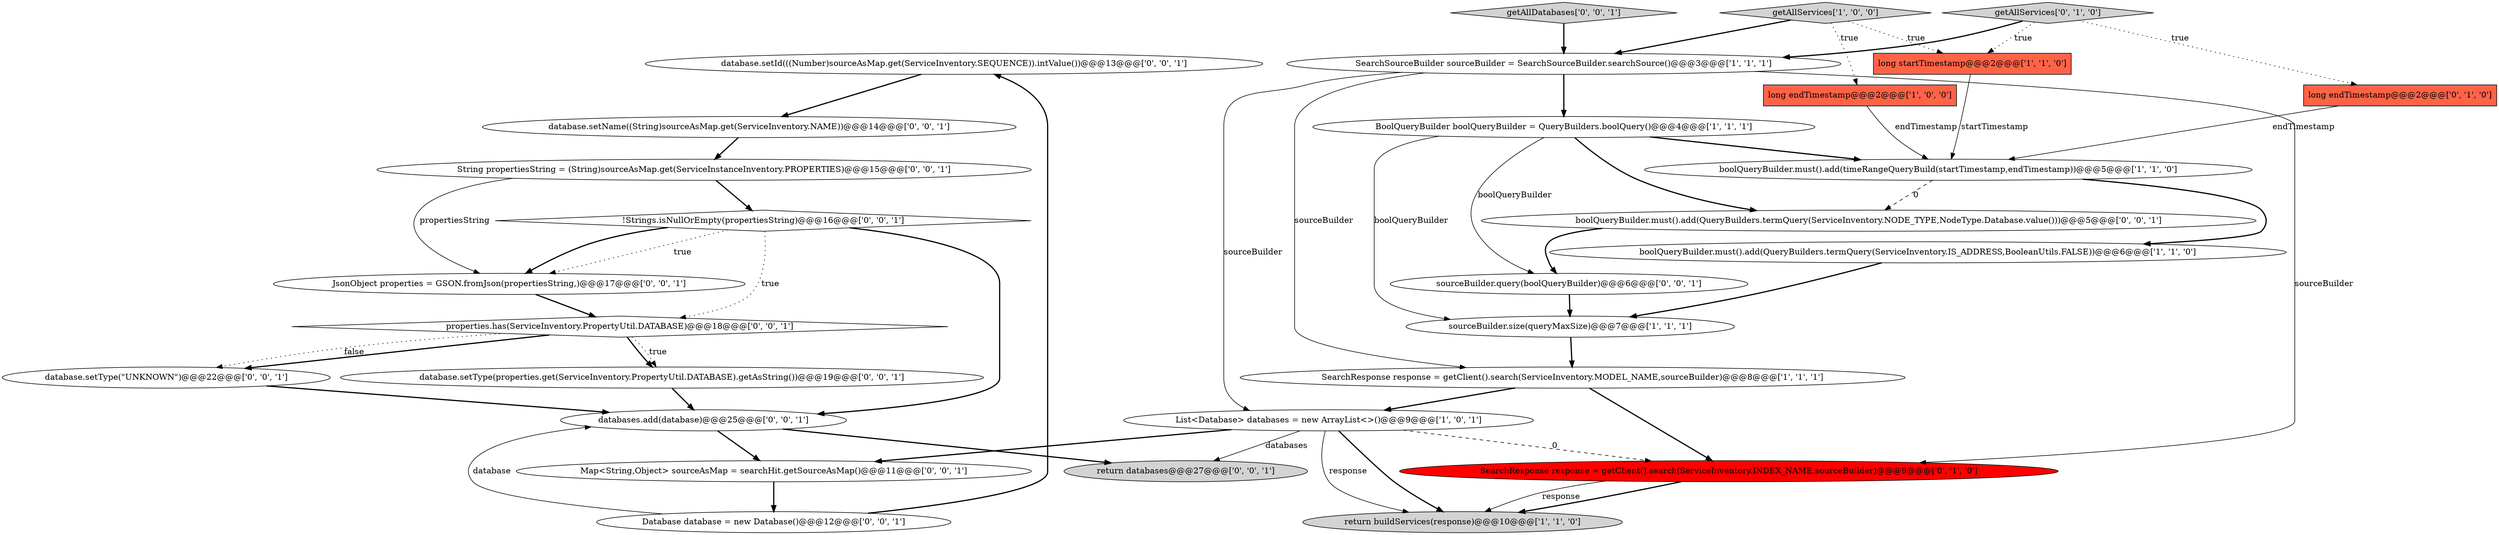 digraph {
27 [style = filled, label = "database.setId(((Number)sourceAsMap.get(ServiceInventory.SEQUENCE)).intValue())@@@13@@@['0', '0', '1']", fillcolor = white, shape = ellipse image = "AAA0AAABBB3BBB"];
21 [style = filled, label = "Database database = new Database()@@@12@@@['0', '0', '1']", fillcolor = white, shape = ellipse image = "AAA0AAABBB3BBB"];
13 [style = filled, label = "getAllServices['0', '1', '0']", fillcolor = lightgray, shape = diamond image = "AAA0AAABBB2BBB"];
7 [style = filled, label = "long startTimestamp@@@2@@@['1', '1', '0']", fillcolor = tomato, shape = box image = "AAA0AAABBB1BBB"];
2 [style = filled, label = "sourceBuilder.size(queryMaxSize)@@@7@@@['1', '1', '1']", fillcolor = white, shape = ellipse image = "AAA0AAABBB1BBB"];
17 [style = filled, label = "databases.add(database)@@@25@@@['0', '0', '1']", fillcolor = white, shape = ellipse image = "AAA0AAABBB3BBB"];
14 [style = filled, label = "Map<String,Object> sourceAsMap = searchHit.getSourceAsMap()@@@11@@@['0', '0', '1']", fillcolor = white, shape = ellipse image = "AAA0AAABBB3BBB"];
20 [style = filled, label = "properties.has(ServiceInventory.PropertyUtil.DATABASE)@@@18@@@['0', '0', '1']", fillcolor = white, shape = diamond image = "AAA0AAABBB3BBB"];
23 [style = filled, label = "boolQueryBuilder.must().add(QueryBuilders.termQuery(ServiceInventory.NODE_TYPE,NodeType.Database.value()))@@@5@@@['0', '0', '1']", fillcolor = white, shape = ellipse image = "AAA0AAABBB3BBB"];
15 [style = filled, label = "getAllDatabases['0', '0', '1']", fillcolor = lightgray, shape = diamond image = "AAA0AAABBB3BBB"];
1 [style = filled, label = "boolQueryBuilder.must().add(QueryBuilders.termQuery(ServiceInventory.IS_ADDRESS,BooleanUtils.FALSE))@@@6@@@['1', '1', '0']", fillcolor = white, shape = ellipse image = "AAA0AAABBB1BBB"];
11 [style = filled, label = "SearchResponse response = getClient().search(ServiceInventory.INDEX_NAME,sourceBuilder)@@@9@@@['0', '1', '0']", fillcolor = red, shape = ellipse image = "AAA1AAABBB2BBB"];
9 [style = filled, label = "boolQueryBuilder.must().add(timeRangeQueryBuild(startTimestamp,endTimestamp))@@@5@@@['1', '1', '0']", fillcolor = white, shape = ellipse image = "AAA0AAABBB1BBB"];
26 [style = filled, label = "database.setType(properties.get(ServiceInventory.PropertyUtil.DATABASE).getAsString())@@@19@@@['0', '0', '1']", fillcolor = white, shape = ellipse image = "AAA0AAABBB3BBB"];
12 [style = filled, label = "long endTimestamp@@@2@@@['0', '1', '0']", fillcolor = tomato, shape = box image = "AAA0AAABBB2BBB"];
8 [style = filled, label = "List<Database> databases = new ArrayList<>()@@@9@@@['1', '0', '1']", fillcolor = white, shape = ellipse image = "AAA0AAABBB1BBB"];
28 [style = filled, label = "database.setType(\"UNKNOWN\")@@@22@@@['0', '0', '1']", fillcolor = white, shape = ellipse image = "AAA0AAABBB3BBB"];
24 [style = filled, label = "database.setName((String)sourceAsMap.get(ServiceInventory.NAME))@@@14@@@['0', '0', '1']", fillcolor = white, shape = ellipse image = "AAA0AAABBB3BBB"];
25 [style = filled, label = "String propertiesString = (String)sourceAsMap.get(ServiceInstanceInventory.PROPERTIES)@@@15@@@['0', '0', '1']", fillcolor = white, shape = ellipse image = "AAA0AAABBB3BBB"];
3 [style = filled, label = "long endTimestamp@@@2@@@['1', '0', '0']", fillcolor = tomato, shape = box image = "AAA0AAABBB1BBB"];
16 [style = filled, label = "!Strings.isNullOrEmpty(propertiesString)@@@16@@@['0', '0', '1']", fillcolor = white, shape = diamond image = "AAA0AAABBB3BBB"];
0 [style = filled, label = "getAllServices['1', '0', '0']", fillcolor = lightgray, shape = diamond image = "AAA0AAABBB1BBB"];
5 [style = filled, label = "BoolQueryBuilder boolQueryBuilder = QueryBuilders.boolQuery()@@@4@@@['1', '1', '1']", fillcolor = white, shape = ellipse image = "AAA0AAABBB1BBB"];
10 [style = filled, label = "SearchSourceBuilder sourceBuilder = SearchSourceBuilder.searchSource()@@@3@@@['1', '1', '1']", fillcolor = white, shape = ellipse image = "AAA0AAABBB1BBB"];
19 [style = filled, label = "JsonObject properties = GSON.fromJson(propertiesString,)@@@17@@@['0', '0', '1']", fillcolor = white, shape = ellipse image = "AAA0AAABBB3BBB"];
22 [style = filled, label = "return databases@@@27@@@['0', '0', '1']", fillcolor = lightgray, shape = ellipse image = "AAA0AAABBB3BBB"];
4 [style = filled, label = "SearchResponse response = getClient().search(ServiceInventory.MODEL_NAME,sourceBuilder)@@@8@@@['1', '1', '1']", fillcolor = white, shape = ellipse image = "AAA0AAABBB1BBB"];
6 [style = filled, label = "return buildServices(response)@@@10@@@['1', '1', '0']", fillcolor = lightgray, shape = ellipse image = "AAA0AAABBB1BBB"];
18 [style = filled, label = "sourceBuilder.query(boolQueryBuilder)@@@6@@@['0', '0', '1']", fillcolor = white, shape = ellipse image = "AAA0AAABBB3BBB"];
8->22 [style = solid, label="databases"];
13->10 [style = bold, label=""];
16->19 [style = dotted, label="true"];
15->10 [style = bold, label=""];
5->9 [style = bold, label=""];
5->23 [style = bold, label=""];
26->17 [style = bold, label=""];
21->27 [style = bold, label=""];
13->12 [style = dotted, label="true"];
10->8 [style = solid, label="sourceBuilder"];
20->26 [style = bold, label=""];
19->20 [style = bold, label=""];
12->9 [style = solid, label="endTimestamp"];
11->6 [style = bold, label=""];
20->28 [style = bold, label=""];
3->9 [style = solid, label="endTimestamp"];
20->26 [style = dotted, label="true"];
8->14 [style = bold, label=""];
16->20 [style = dotted, label="true"];
8->6 [style = bold, label=""];
13->7 [style = dotted, label="true"];
16->17 [style = bold, label=""];
11->6 [style = solid, label="response"];
18->2 [style = bold, label=""];
16->19 [style = bold, label=""];
17->22 [style = bold, label=""];
25->16 [style = bold, label=""];
10->4 [style = solid, label="sourceBuilder"];
2->4 [style = bold, label=""];
9->23 [style = dashed, label="0"];
0->10 [style = bold, label=""];
10->5 [style = bold, label=""];
7->9 [style = solid, label="startTimestamp"];
5->2 [style = solid, label="boolQueryBuilder"];
17->14 [style = bold, label=""];
25->19 [style = solid, label="propertiesString"];
24->25 [style = bold, label=""];
28->17 [style = bold, label=""];
4->8 [style = bold, label=""];
27->24 [style = bold, label=""];
5->18 [style = solid, label="boolQueryBuilder"];
1->2 [style = bold, label=""];
0->3 [style = dotted, label="true"];
20->28 [style = dotted, label="false"];
8->11 [style = dashed, label="0"];
9->1 [style = bold, label=""];
8->6 [style = solid, label="response"];
4->11 [style = bold, label=""];
23->18 [style = bold, label=""];
14->21 [style = bold, label=""];
10->11 [style = solid, label="sourceBuilder"];
0->7 [style = dotted, label="true"];
21->17 [style = solid, label="database"];
}
